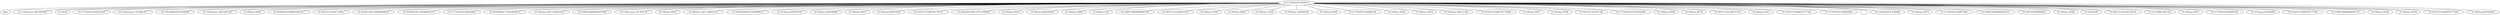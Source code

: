 strict graph mind_map162 {
	"10.1177/016555150708723" -- Adam
	"10.1177/016555150708723" -- "10.1126/science.296.5569.805"
	"10.1177/016555150708723" -- "10.1023/A"
	"10.1177/016555150708723" -- "10.1177/0165551004233438"
	"10.1177/016555150708723" -- "10.1126/science.178.4060.471"
	"10.1177/016555150708723" -- "10.1108/14684520510598066"
	"10.1177/016555150708723" -- "10.1126/science.286.5439.509"
	"10.1177/016555150708723" -- "10.1002/asi.20045"
	"10.1177/016555150708723" -- "10.1016/S0740-8188(02)00126-3"
	"10.1177/016555150708723" -- "10.1007/s11192-007-1695-y"
	"10.1177/016555150708723" -- "10.1016/S1389-1286(00)00083-9"
	"10.1177/016555150708723" -- "10.1016/S0169-7552(98)00110-X"
	"10.1177/016555150708723" -- "10.1177/0165551504045854"
	"10.1177/016555150708723" -- "10.1016/S0048-7333(02)00007-0"
	"10.1177/016555150708723" -- "10.1002/aris.2007.1440410120"
	"10.1177/016555150708723" -- "10.1108/EUM0000000007096"
	"10.1177/016555150708723" -- "10.1126/science.159.3810.56"
	"10.1177/016555150708723" -- "10.1002/asi.20614"
	"10.1177/016555150708723" -- "10.1002/aris.2007.1440410110"
	"10.1177/016555150708723" -- "10.1016/S0306-4573(03)00063-3"
	"10.1177/016555150708723" -- "10.1073/pnas.0507655102"
	"10.1177/016555150708723" -- "10.1002/asi.4630240406"
	"10.1177/016555150708723" -- "10.1002/asi.20433"
	"10.1177/016555150708723" -- "10.1002/asi.4630270505"
	"10.1177/016555150708723" -- "10.3152/147154403781776735"
	"10.1177/016555150708723" -- "10.1002/(SICI)1097-4571(1999)50"
	"10.1177/016555150708723" -- "10.1002/asi.20354"
	"10.1177/016555150708723" -- "10.1002/asi.4630290504"
	"10.1177/016555150708723" -- "10.1002/asi.20096"
	"10.1177/016555150708723" -- "10.1002/asi.1182"
	"10.1177/016555150708723" -- "10.1108/EUM0000000007205"
	"10.1177/016555150708723" -- "10.1007/s11192-006-0126-9"
	"10.1177/016555150708723" -- "10.1002/asi.10338"
	"10.1177/016555150708723" -- "10.1002/asi.20460"
	"10.1177/016555150708723" -- "10.1002/asi.10228"
	"10.1177/016555150708723" -- "10.1002/aris.1440380106"
	"10.1177/016555150708723" -- "10.1002/asi.20199"
	"10.1177/016555150708723" -- "10.1177/0165551504046736"
	"10.1177/016555150708723" -- "10.1002/asi.10362"
	"10.1177/016555150708723" -- "10.1002/asi.20476"
	"10.1177/016555150708723" -- "10.1016/j.joi.2006.12.001"
	"10.1177/016555150708723" -- "10.3152/147154405781776094"
	"10.1177/016555150708723" -- "10.1002/asi.20077"
	"10.1177/016555150708723" -- "10.1002/asi.20704"
	"10.1177/016555150708723" -- "10.1007/s11192-007-166"
	"10.1177/016555150708723" -- "10.1177/016555103762202069"
	"10.1177/016555150708723" -- "10.1002/asi.20049"
	"10.1177/016555150708723" -- "10.1002/asi.20776"
	"10.1177/016555150708723" -- "10.1007/s11192-006-0119-8"
	"10.1177/016555150708723" -- "10.1002/asi.20317"
	"10.1177/016555150708723" -- "10.3152/147154400781777421"
	"10.1177/016555150708723" -- "10.1177/0165551504042805"
	"10.1177/016555150708723" -- ""
	"10.1177/016555150708723" -- "10.1145/1081870.1081883"
	"10.1177/016555150708723" -- "10.1002/asi.20373"
	"10.1177/016555150708723" -- "10.1177/0165551506077661"
	"10.1177/016555150708723" -- "10.1108/EUM0000000007167"
	"10.1177/016555150708723" -- "10.1007/s007999900022"
	"10.1177/016555150708723" -- "10.1002/asi.20584"
	"10.1177/016555150708723" -- "10.1038/21987"
	"10.1177/016555150708723" -- "10.1007/s11192-005-0247-6"
	"10.1177/016555150708723" -- "10.1515/LIBR.2002.220"
	"10.1177/016555150708723" -- "10.1002/asi.20677"
	"10.1177/016555150708723" -- "10.1177/0165551506065785"
	"10.1177/016555150708723" -- "10.1073/pnas.032085699"
	"10.1177/016555150708723" -- "10.3152/147154400781777395"
	"10.1177/016555150708723" -- "10.1108/EUM0000000007151"
	"10.1177/016555150708723" -- "10.1002/asi.20504"
	"10.1177/016555150708723" -- "10.1002/asi.20334"
	"10.1177/016555150708723" -- "10.3152/147154400781777449"
	"10.1177/016555150708723" -- "10.1002/asi.4630320302"
}
